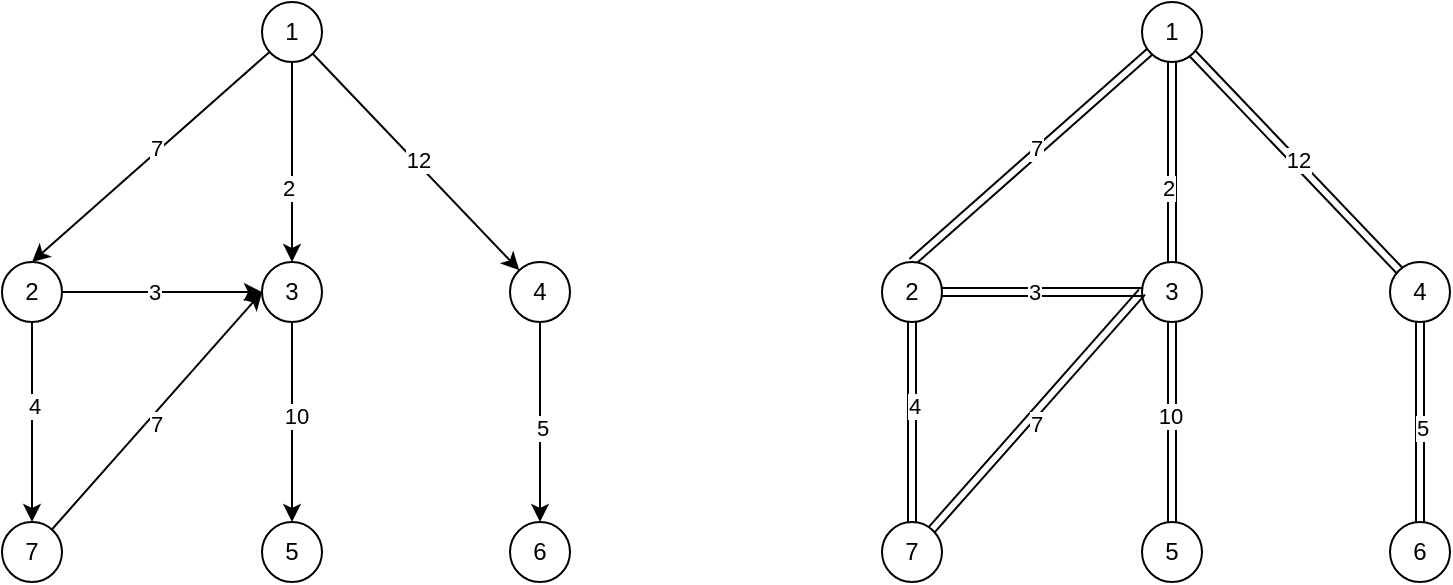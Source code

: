 <mxfile version="19.0.3" type="device"><diagram id="SNCsOGaZnjFMj7DxNVLL" name="第 1 页"><mxGraphModel dx="925" dy="915" grid="1" gridSize="10" guides="1" tooltips="1" connect="1" arrows="1" fold="1" page="1" pageScale="1" pageWidth="827" pageHeight="1169" math="0" shadow="0"><root><mxCell id="0"/><mxCell id="1" parent="0"/><mxCell id="mCIN7De--0jaUGF8LTBi-9" style="rounded=0;orthogonalLoop=1;jettySize=auto;html=1;" parent="1" source="mCIN7De--0jaUGF8LTBi-1" target="mCIN7De--0jaUGF8LTBi-4" edge="1"><mxGeometry relative="1" as="geometry"/></mxCell><mxCell id="kSDEP7lgRS-kwZj5m8_e-8" value="2" style="edgeLabel;html=1;align=center;verticalAlign=middle;resizable=0;points=[];" parent="mCIN7De--0jaUGF8LTBi-9" vertex="1" connectable="0"><mxGeometry x="0.26" y="-2" relative="1" as="geometry"><mxPoint as="offset"/></mxGeometry></mxCell><mxCell id="mCIN7De--0jaUGF8LTBi-11" style="rounded=0;orthogonalLoop=1;jettySize=auto;html=1;entryX=0.5;entryY=0;entryDx=0;entryDy=0;" parent="1" source="mCIN7De--0jaUGF8LTBi-1" target="mCIN7De--0jaUGF8LTBi-2" edge="1"><mxGeometry relative="1" as="geometry"/></mxCell><mxCell id="kSDEP7lgRS-kwZj5m8_e-1" value="7" style="edgeLabel;html=1;align=center;verticalAlign=middle;resizable=0;points=[];" parent="mCIN7De--0jaUGF8LTBi-11" vertex="1" connectable="0"><mxGeometry x="-0.053" y="-2" relative="1" as="geometry"><mxPoint as="offset"/></mxGeometry></mxCell><mxCell id="mCIN7De--0jaUGF8LTBi-12" style="rounded=0;orthogonalLoop=1;jettySize=auto;html=1;" parent="1" source="mCIN7De--0jaUGF8LTBi-1" target="mCIN7De--0jaUGF8LTBi-7" edge="1"><mxGeometry relative="1" as="geometry"/></mxCell><mxCell id="kSDEP7lgRS-kwZj5m8_e-2" value="12" style="edgeLabel;html=1;align=center;verticalAlign=middle;resizable=0;points=[];" parent="mCIN7De--0jaUGF8LTBi-12" vertex="1" connectable="0"><mxGeometry x="-0.019" y="1" relative="1" as="geometry"><mxPoint x="1" as="offset"/></mxGeometry></mxCell><object label="1" in="0" out="3" weight="" id="mCIN7De--0jaUGF8LTBi-1"><mxCell style="ellipse;whiteSpace=wrap;html=1;aspect=fixed;" parent="1" vertex="1"><mxGeometry x="170" y="300" width="30" height="30" as="geometry"/></mxCell></object><mxCell id="mCIN7De--0jaUGF8LTBi-14" style="rounded=0;orthogonalLoop=1;jettySize=auto;html=1;entryX=0.5;entryY=0;entryDx=0;entryDy=0;" parent="1" source="mCIN7De--0jaUGF8LTBi-2" target="mCIN7De--0jaUGF8LTBi-5" edge="1"><mxGeometry relative="1" as="geometry"><mxPoint x="55" y="550" as="targetPoint"/></mxGeometry></mxCell><mxCell id="kSDEP7lgRS-kwZj5m8_e-7" value="4" style="edgeLabel;html=1;align=center;verticalAlign=middle;resizable=0;points=[];" parent="mCIN7De--0jaUGF8LTBi-14" vertex="1" connectable="0"><mxGeometry x="-0.16" y="1" relative="1" as="geometry"><mxPoint as="offset"/></mxGeometry></mxCell><mxCell id="mCIN7De--0jaUGF8LTBi-18" style="edgeStyle=none;rounded=0;orthogonalLoop=1;jettySize=auto;html=1;entryX=0;entryY=0.5;entryDx=0;entryDy=0;" parent="1" source="mCIN7De--0jaUGF8LTBi-2" target="mCIN7De--0jaUGF8LTBi-4" edge="1"><mxGeometry relative="1" as="geometry"/></mxCell><mxCell id="kSDEP7lgRS-kwZj5m8_e-3" value="3" style="edgeLabel;html=1;align=center;verticalAlign=middle;resizable=0;points=[];" parent="mCIN7De--0jaUGF8LTBi-18" vertex="1" connectable="0"><mxGeometry x="-0.08" relative="1" as="geometry"><mxPoint as="offset"/></mxGeometry></mxCell><object label="2" in="1" out="2" weight="" id="mCIN7De--0jaUGF8LTBi-2"><mxCell style="ellipse;whiteSpace=wrap;html=1;aspect=fixed;" parent="1" vertex="1"><mxGeometry x="40" y="430" width="30" height="30" as="geometry"/></mxCell></object><mxCell id="mCIN7De--0jaUGF8LTBi-16" style="edgeStyle=none;rounded=0;orthogonalLoop=1;jettySize=auto;html=1;entryX=0.5;entryY=0;entryDx=0;entryDy=0;" parent="1" source="mCIN7De--0jaUGF8LTBi-4" target="mCIN7De--0jaUGF8LTBi-6" edge="1"><mxGeometry relative="1" as="geometry"/></mxCell><mxCell id="kSDEP7lgRS-kwZj5m8_e-5" value="10" style="edgeLabel;html=1;align=center;verticalAlign=middle;resizable=0;points=[];" parent="mCIN7De--0jaUGF8LTBi-16" vertex="1" connectable="0"><mxGeometry x="-0.06" y="2" relative="1" as="geometry"><mxPoint as="offset"/></mxGeometry></mxCell><object label="3" in="0" out="3" weight="" id="mCIN7De--0jaUGF8LTBi-4"><mxCell style="ellipse;whiteSpace=wrap;html=1;aspect=fixed;" parent="1" vertex="1"><mxGeometry x="170" y="430" width="30" height="30" as="geometry"/></mxCell></object><mxCell id="mCIN7De--0jaUGF8LTBi-13" style="orthogonalLoop=1;jettySize=auto;html=1;entryX=0;entryY=0.5;entryDx=0;entryDy=0;rounded=0;" parent="1" source="mCIN7De--0jaUGF8LTBi-5" target="mCIN7De--0jaUGF8LTBi-4" edge="1"><mxGeometry relative="1" as="geometry"/></mxCell><mxCell id="kSDEP7lgRS-kwZj5m8_e-4" value="7" style="edgeLabel;html=1;align=center;verticalAlign=middle;resizable=0;points=[];" parent="mCIN7De--0jaUGF8LTBi-13" vertex="1" connectable="0"><mxGeometry x="-0.066" y="-4" relative="1" as="geometry"><mxPoint as="offset"/></mxGeometry></mxCell><object label="7" in="1" out="1" weight="" id="mCIN7De--0jaUGF8LTBi-5"><mxCell style="ellipse;whiteSpace=wrap;html=1;aspect=fixed;" parent="1" vertex="1"><mxGeometry x="40" y="560" width="30" height="30" as="geometry"/></mxCell></object><object label="5" in="1" out="0" weight="" id="mCIN7De--0jaUGF8LTBi-6"><mxCell style="ellipse;whiteSpace=wrap;html=1;aspect=fixed;" parent="1" vertex="1"><mxGeometry x="170" y="560" width="30" height="30" as="geometry"/></mxCell></object><mxCell id="mCIN7De--0jaUGF8LTBi-17" style="edgeStyle=none;rounded=0;orthogonalLoop=1;jettySize=auto;html=1;" parent="1" source="mCIN7De--0jaUGF8LTBi-7" target="mCIN7De--0jaUGF8LTBi-8" edge="1"><mxGeometry relative="1" as="geometry"/></mxCell><mxCell id="kSDEP7lgRS-kwZj5m8_e-6" value="5" style="edgeLabel;html=1;align=center;verticalAlign=middle;resizable=0;points=[];" parent="mCIN7De--0jaUGF8LTBi-17" vertex="1" connectable="0"><mxGeometry x="0.06" y="1" relative="1" as="geometry"><mxPoint as="offset"/></mxGeometry></mxCell><object label="4" in="0" out="3" weight="" id="mCIN7De--0jaUGF8LTBi-7"><mxCell style="ellipse;whiteSpace=wrap;html=1;aspect=fixed;" parent="1" vertex="1"><mxGeometry x="294" y="430" width="30" height="30" as="geometry"/></mxCell></object><object label="6" in="0" out="3" weight="" id="mCIN7De--0jaUGF8LTBi-8"><mxCell style="ellipse;whiteSpace=wrap;html=1;aspect=fixed;" parent="1" vertex="1"><mxGeometry x="294" y="560" width="30" height="30" as="geometry"/></mxCell></object><mxCell id="kSDEP7lgRS-kwZj5m8_e-9" style="rounded=0;orthogonalLoop=1;jettySize=auto;html=1;shape=link;strokeWidth=1;" parent="1" source="kSDEP7lgRS-kwZj5m8_e-15" target="kSDEP7lgRS-kwZj5m8_e-23" edge="1"><mxGeometry relative="1" as="geometry"/></mxCell><mxCell id="kSDEP7lgRS-kwZj5m8_e-10" value="2" style="edgeLabel;html=1;align=center;verticalAlign=middle;resizable=0;points=[];" parent="kSDEP7lgRS-kwZj5m8_e-9" vertex="1" connectable="0"><mxGeometry x="0.26" y="-2" relative="1" as="geometry"><mxPoint as="offset"/></mxGeometry></mxCell><mxCell id="kSDEP7lgRS-kwZj5m8_e-11" style="rounded=0;orthogonalLoop=1;jettySize=auto;html=1;entryX=0.5;entryY=0;entryDx=0;entryDy=0;shape=link;" parent="1" source="kSDEP7lgRS-kwZj5m8_e-15" target="kSDEP7lgRS-kwZj5m8_e-20" edge="1"><mxGeometry relative="1" as="geometry"/></mxCell><mxCell id="kSDEP7lgRS-kwZj5m8_e-12" value="7" style="edgeLabel;html=1;align=center;verticalAlign=middle;resizable=0;points=[];" parent="kSDEP7lgRS-kwZj5m8_e-11" vertex="1" connectable="0"><mxGeometry x="-0.053" y="-2" relative="1" as="geometry"><mxPoint as="offset"/></mxGeometry></mxCell><mxCell id="kSDEP7lgRS-kwZj5m8_e-13" style="rounded=0;orthogonalLoop=1;jettySize=auto;html=1;shape=link;" parent="1" source="kSDEP7lgRS-kwZj5m8_e-15" target="kSDEP7lgRS-kwZj5m8_e-30" edge="1"><mxGeometry relative="1" as="geometry"/></mxCell><mxCell id="kSDEP7lgRS-kwZj5m8_e-14" value="12" style="edgeLabel;html=1;align=center;verticalAlign=middle;resizable=0;points=[];" parent="kSDEP7lgRS-kwZj5m8_e-13" vertex="1" connectable="0"><mxGeometry x="-0.019" y="1" relative="1" as="geometry"><mxPoint x="1" as="offset"/></mxGeometry></mxCell><object label="1" in="0" out="3" weight="" id="kSDEP7lgRS-kwZj5m8_e-15"><mxCell style="ellipse;whiteSpace=wrap;html=1;aspect=fixed;" parent="1" vertex="1"><mxGeometry x="610" y="300" width="30" height="30" as="geometry"/></mxCell></object><mxCell id="kSDEP7lgRS-kwZj5m8_e-16" style="rounded=0;orthogonalLoop=1;jettySize=auto;html=1;entryX=0.5;entryY=0;entryDx=0;entryDy=0;shape=link;" parent="1" source="kSDEP7lgRS-kwZj5m8_e-20" target="kSDEP7lgRS-kwZj5m8_e-26" edge="1"><mxGeometry relative="1" as="geometry"><mxPoint x="495" y="550" as="targetPoint"/></mxGeometry></mxCell><mxCell id="kSDEP7lgRS-kwZj5m8_e-17" value="4" style="edgeLabel;html=1;align=center;verticalAlign=middle;resizable=0;points=[];" parent="kSDEP7lgRS-kwZj5m8_e-16" vertex="1" connectable="0"><mxGeometry x="-0.16" y="1" relative="1" as="geometry"><mxPoint as="offset"/></mxGeometry></mxCell><mxCell id="kSDEP7lgRS-kwZj5m8_e-18" style="edgeStyle=none;rounded=0;orthogonalLoop=1;jettySize=auto;html=1;entryX=0;entryY=0.5;entryDx=0;entryDy=0;shape=link;" parent="1" source="kSDEP7lgRS-kwZj5m8_e-20" target="kSDEP7lgRS-kwZj5m8_e-23" edge="1"><mxGeometry relative="1" as="geometry"/></mxCell><mxCell id="kSDEP7lgRS-kwZj5m8_e-19" value="3" style="edgeLabel;html=1;align=center;verticalAlign=middle;resizable=0;points=[];" parent="kSDEP7lgRS-kwZj5m8_e-18" vertex="1" connectable="0"><mxGeometry x="-0.08" relative="1" as="geometry"><mxPoint as="offset"/></mxGeometry></mxCell><object label="2" in="1" out="2" weight="" id="kSDEP7lgRS-kwZj5m8_e-20"><mxCell style="ellipse;whiteSpace=wrap;html=1;aspect=fixed;" parent="1" vertex="1"><mxGeometry x="480" y="430" width="30" height="30" as="geometry"/></mxCell></object><mxCell id="kSDEP7lgRS-kwZj5m8_e-21" style="edgeStyle=none;rounded=0;orthogonalLoop=1;jettySize=auto;html=1;entryX=0.5;entryY=0;entryDx=0;entryDy=0;shape=link;" parent="1" source="kSDEP7lgRS-kwZj5m8_e-23" target="kSDEP7lgRS-kwZj5m8_e-27" edge="1"><mxGeometry relative="1" as="geometry"/></mxCell><mxCell id="kSDEP7lgRS-kwZj5m8_e-22" value="10" style="edgeLabel;html=1;align=center;verticalAlign=middle;resizable=0;points=[];" parent="kSDEP7lgRS-kwZj5m8_e-21" vertex="1" connectable="0"><mxGeometry x="-0.06" y="2" relative="1" as="geometry"><mxPoint x="-3" as="offset"/></mxGeometry></mxCell><object label="3" in="0" out="3" weight="" id="kSDEP7lgRS-kwZj5m8_e-23"><mxCell style="ellipse;whiteSpace=wrap;html=1;aspect=fixed;" parent="1" vertex="1"><mxGeometry x="610" y="430" width="30" height="30" as="geometry"/></mxCell></object><mxCell id="kSDEP7lgRS-kwZj5m8_e-24" style="orthogonalLoop=1;jettySize=auto;html=1;entryX=0;entryY=0.5;entryDx=0;entryDy=0;rounded=0;shape=link;" parent="1" source="kSDEP7lgRS-kwZj5m8_e-26" target="kSDEP7lgRS-kwZj5m8_e-23" edge="1"><mxGeometry relative="1" as="geometry"/></mxCell><mxCell id="kSDEP7lgRS-kwZj5m8_e-25" value="7" style="edgeLabel;html=1;align=center;verticalAlign=middle;resizable=0;points=[];" parent="kSDEP7lgRS-kwZj5m8_e-24" vertex="1" connectable="0"><mxGeometry x="-0.066" y="-4" relative="1" as="geometry"><mxPoint as="offset"/></mxGeometry></mxCell><object label="7" in="1" out="1" weight="" id="kSDEP7lgRS-kwZj5m8_e-26"><mxCell style="ellipse;whiteSpace=wrap;html=1;aspect=fixed;" parent="1" vertex="1"><mxGeometry x="480" y="560" width="30" height="30" as="geometry"/></mxCell></object><object label="5" in="1" out="0" weight="" id="kSDEP7lgRS-kwZj5m8_e-27"><mxCell style="ellipse;whiteSpace=wrap;html=1;aspect=fixed;" parent="1" vertex="1"><mxGeometry x="610" y="560" width="30" height="30" as="geometry"/></mxCell></object><mxCell id="kSDEP7lgRS-kwZj5m8_e-28" style="edgeStyle=none;rounded=0;orthogonalLoop=1;jettySize=auto;html=1;shape=link;" parent="1" source="kSDEP7lgRS-kwZj5m8_e-30" target="kSDEP7lgRS-kwZj5m8_e-31" edge="1"><mxGeometry relative="1" as="geometry"/></mxCell><mxCell id="kSDEP7lgRS-kwZj5m8_e-29" value="5" style="edgeLabel;html=1;align=center;verticalAlign=middle;resizable=0;points=[];" parent="kSDEP7lgRS-kwZj5m8_e-28" vertex="1" connectable="0"><mxGeometry x="0.06" y="1" relative="1" as="geometry"><mxPoint as="offset"/></mxGeometry></mxCell><object label="4" in="0" out="3" weight="" id="kSDEP7lgRS-kwZj5m8_e-30"><mxCell style="ellipse;whiteSpace=wrap;html=1;aspect=fixed;" parent="1" vertex="1"><mxGeometry x="734" y="430" width="30" height="30" as="geometry"/></mxCell></object><object label="6" in="0" out="3" weight="" id="kSDEP7lgRS-kwZj5m8_e-31"><mxCell style="ellipse;whiteSpace=wrap;html=1;aspect=fixed;" parent="1" vertex="1"><mxGeometry x="734" y="560" width="30" height="30" as="geometry"/></mxCell></object></root></mxGraphModel></diagram></mxfile>